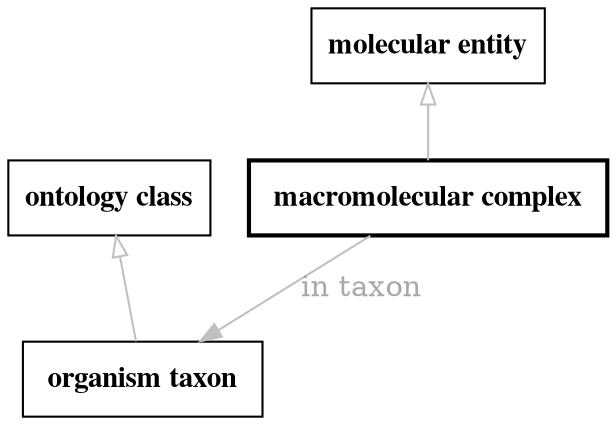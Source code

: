 // biolink model
digraph {
	graph [fontsize=32 penwidth=5]
	node [color=black fontname="times bold" shape=rectangle]
	edge [color=gray fontcolor=darkgray]
	"macromolecular complex" [label=" macromolecular complex " style=bold]
	"molecular entity" -> "macromolecular complex" [label="" arrowtail=onormal dir=back]
	"macromolecular complex" -> "organism taxon" [label="in taxon"]
	"organism taxon" [label=" organism taxon " style=solid]
	"ontology class" -> "organism taxon" [label="" arrowtail=onormal dir=back]
}
